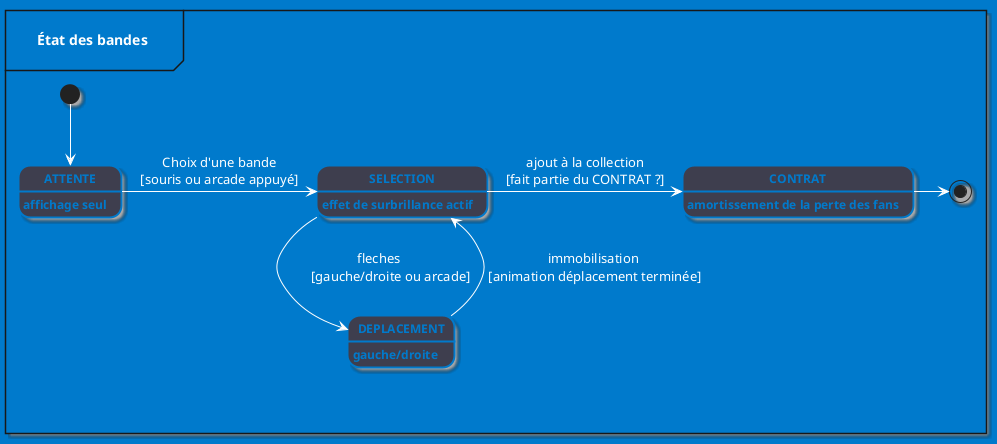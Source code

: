 @startuml "État des bandes"
' Définir le style global
skinparam {
    defaultFontColor ffffff
    backgroundColor 007acc
    ' #000000 = oui
    ' #007acc = oui
    ' #92cc00ff = non, donne blanc ou ignoré
    shadowing true
    ' oui
    FontName "Consolas"
    ArrowColor ffffff
    ' #ffffff
    ArrowFontColor ffffff
    ' #8598d6
    ' StartColor ff02c4
    ' #ff02c4ff = non, ignoré ou noir
    ' EndColor ff02c4
    ' #ff02c4 = non, ignoré ou noir
}
' Style pour les states
skinparam state {
    BackgroundColor 3e3e4e
    ' #3e3e4eff = non, ignoré ou blanc
    fontColor 007acc
    ' #007acc
    BorderThickness 2
    BorderColor 007acc
    ' #007acc
    FontName "Consolas"
    FontSize 12
    FontStyle bold
}

mainframe \n\t**État des bandes**\t\n

    state ATTENTE : affichage seul
    state SELECTION : effet de surbrillance actif
    state DEPLACEMENT : gauche/droite
    state CONTRAT : amortissement de la perte des fans

    [*] --> ATTENTE
    ATTENTE -> SELECTION : Choix d'une bande\n[souris ou arcade appuyé]
    SELECTION -> DEPLACEMENT : fleches\n\t[gauche/droite ou arcade]\t
    DEPLACEMENT --> SELECTION :immobilisation\n [animation déplacement terminée]
    SELECTION -> CONTRAT :ajout à la collection\n[fait partie du CONTRAT ?]
    CONTRAT -> [*]
@enduml

/'

git add .
git commit -m "test uml auto-export"
git fetch origin
git merge origin/main -m "merge avec le bot"
git push

<style>
mainframe {
  LineColor #007acc
  ' #007acc
  LineThickness 2.0
  FontColor 9ed1f3
  ' #9ed1f3ff
  FontSize 25
  FontStyle italic
  ' non
  Margin 50
  ' non
  Padding 100
  ' non
  backgroundColor #007acc
  ' 007acc = non, ignoré
  ' 000000ff = non, ignoré
  ' #000000 = non, ignoré
}
</style>

'/